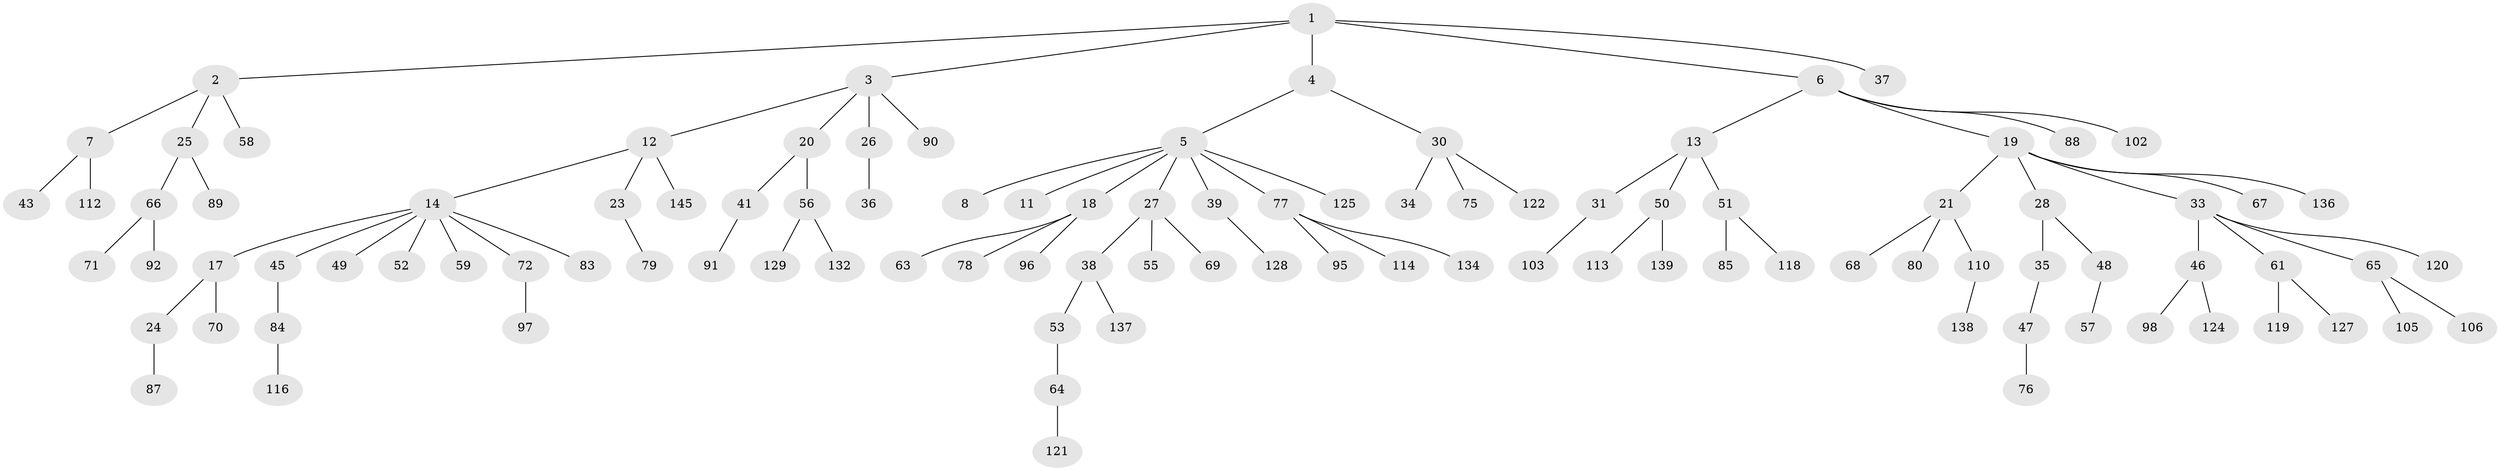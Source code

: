 // original degree distribution, {6: 0.041379310344827586, 4: 0.06206896551724138, 5: 0.027586206896551724, 3: 0.1310344827586207, 1: 0.5172413793103449, 2: 0.2206896551724138}
// Generated by graph-tools (version 1.1) at 2025/42/03/06/25 10:42:02]
// undirected, 104 vertices, 103 edges
graph export_dot {
graph [start="1"]
  node [color=gray90,style=filled];
  1 [super="+99"];
  2;
  3 [super="+9"];
  4;
  5 [super="+10"];
  6 [super="+62"];
  7 [super="+16"];
  8;
  11;
  12 [super="+22"];
  13 [super="+143"];
  14 [super="+15"];
  17;
  18 [super="+29"];
  19 [super="+44"];
  20 [super="+107"];
  21 [super="+42"];
  23 [super="+123"];
  24 [super="+73"];
  25 [super="+32"];
  26;
  27 [super="+60"];
  28;
  30 [super="+117"];
  31;
  33 [super="+111"];
  34;
  35 [super="+40"];
  36;
  37 [super="+109"];
  38 [super="+93"];
  39;
  41 [super="+74"];
  43;
  45 [super="+54"];
  46 [super="+126"];
  47;
  48 [super="+115"];
  49 [super="+81"];
  50;
  51 [super="+108"];
  52;
  53;
  55 [super="+131"];
  56;
  57;
  58 [super="+144"];
  59 [super="+141"];
  61;
  63;
  64;
  65 [super="+101"];
  66;
  67;
  68;
  69;
  70;
  71;
  72;
  75 [super="+142"];
  76 [super="+86"];
  77 [super="+82"];
  78;
  79;
  80 [super="+104"];
  83;
  84 [super="+94"];
  85;
  87;
  88;
  89;
  90;
  91;
  92;
  95;
  96;
  97 [super="+100"];
  98;
  102;
  103;
  105;
  106;
  110 [super="+130"];
  112;
  113 [super="+133"];
  114;
  116;
  118;
  119 [super="+140"];
  120;
  121 [super="+135"];
  122;
  124;
  125;
  127;
  128;
  129;
  132;
  134;
  136;
  137;
  138;
  139;
  145;
  1 -- 2;
  1 -- 3;
  1 -- 4;
  1 -- 6;
  1 -- 37;
  2 -- 7;
  2 -- 25;
  2 -- 58;
  3 -- 12;
  3 -- 20;
  3 -- 26;
  3 -- 90;
  4 -- 5;
  4 -- 30;
  5 -- 8;
  5 -- 18;
  5 -- 27;
  5 -- 77;
  5 -- 125;
  5 -- 11;
  5 -- 39;
  6 -- 13;
  6 -- 19;
  6 -- 88;
  6 -- 102;
  7 -- 43;
  7 -- 112;
  12 -- 14;
  12 -- 23;
  12 -- 145;
  13 -- 31;
  13 -- 50;
  13 -- 51;
  14 -- 17;
  14 -- 45;
  14 -- 49;
  14 -- 83;
  14 -- 72;
  14 -- 59;
  14 -- 52;
  17 -- 24;
  17 -- 70;
  18 -- 63;
  18 -- 96;
  18 -- 78;
  19 -- 21;
  19 -- 28;
  19 -- 33;
  19 -- 136;
  19 -- 67;
  20 -- 41;
  20 -- 56;
  21 -- 80;
  21 -- 68;
  21 -- 110;
  23 -- 79;
  24 -- 87;
  25 -- 89;
  25 -- 66;
  26 -- 36;
  27 -- 38;
  27 -- 55;
  27 -- 69;
  28 -- 35;
  28 -- 48;
  30 -- 34;
  30 -- 75;
  30 -- 122;
  31 -- 103;
  33 -- 46;
  33 -- 61;
  33 -- 65;
  33 -- 120;
  35 -- 47;
  38 -- 53;
  38 -- 137;
  39 -- 128;
  41 -- 91;
  45 -- 84;
  46 -- 98;
  46 -- 124;
  47 -- 76;
  48 -- 57;
  50 -- 113;
  50 -- 139;
  51 -- 85;
  51 -- 118;
  53 -- 64;
  56 -- 129;
  56 -- 132;
  61 -- 119;
  61 -- 127;
  64 -- 121;
  65 -- 105;
  65 -- 106;
  66 -- 71;
  66 -- 92;
  72 -- 97;
  77 -- 95;
  77 -- 114;
  77 -- 134;
  84 -- 116;
  110 -- 138;
}
